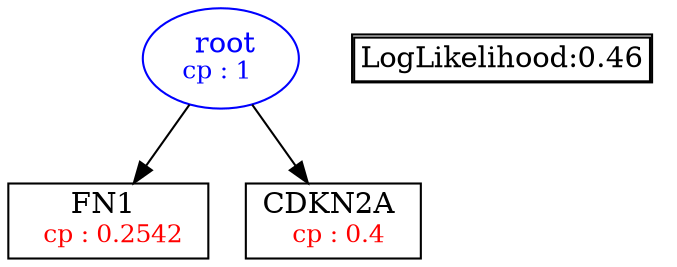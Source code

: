 digraph tree {
    "root" [label=<<font color='Blue'> root</font><br/><font color='Blue' POINT-SIZE='12'>cp : 1 </font>>, shape=oval, color=Blue];
    "S1" [label =<FN1 <br/> <font color='Red' POINT-SIZE='12'> cp : 0.2542 </font>>, shape=box];
    "S2" [label =<CDKN2A <br/> <font color='Red' POINT-SIZE='12'> cp : 0.4 </font>>, shape=box];
    "root" -> "S1";
    "root" -> "S2";

    node[shape=plaintext]
    fontsize="10"
    struct1 [label=
    <<TABLE BORDER="1" CELLBORDER="1" CELLSPACING="0" >
    <TR><TD ALIGN="LEFT">LogLikelihood:0.46</TD></TR>
    </TABLE>>];

}
